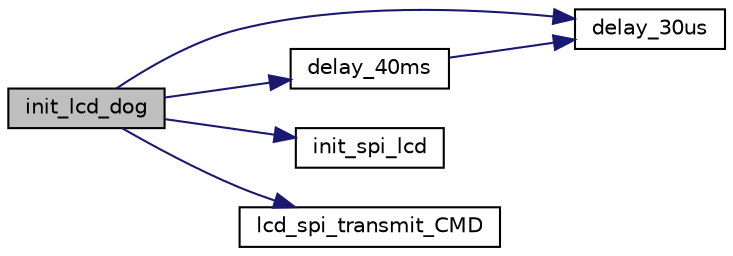 digraph "init_lcd_dog"
{
 // LATEX_PDF_SIZE
  edge [fontname="Helvetica",fontsize="10",labelfontname="Helvetica",labelfontsize="10"];
  node [fontname="Helvetica",fontsize="10",shape=record];
  rankdir="LR";
  Node1 [label="init_lcd_dog",height=0.2,width=0.4,color="black", fillcolor="grey75", style="filled", fontcolor="black",tooltip=" "];
  Node1 -> Node2 [color="midnightblue",fontsize="10",style="solid",fontname="Helvetica"];
  Node2 [label="delay_30us",height=0.2,width=0.4,color="black", fillcolor="white", style="filled",URL="$lcd_8c.html#a945fcfddb2cd3089d44b3f0201f97519",tooltip=" "];
  Node1 -> Node3 [color="midnightblue",fontsize="10",style="solid",fontname="Helvetica"];
  Node3 [label="delay_40ms",height=0.2,width=0.4,color="black", fillcolor="white", style="filled",URL="$lcd_8c.html#a54dfe53179770995a964dd56ab7d1ad3",tooltip=" "];
  Node3 -> Node2 [color="midnightblue",fontsize="10",style="solid",fontname="Helvetica"];
  Node1 -> Node4 [color="midnightblue",fontsize="10",style="solid",fontname="Helvetica"];
  Node4 [label="init_spi_lcd",height=0.2,width=0.4,color="black", fillcolor="white", style="filled",URL="$lcd_8c.html#a0f268347583db61f04a11de5afafb08b",tooltip=" "];
  Node1 -> Node5 [color="midnightblue",fontsize="10",style="solid",fontname="Helvetica"];
  Node5 [label="lcd_spi_transmit_CMD",height=0.2,width=0.4,color="black", fillcolor="white", style="filled",URL="$lcd_8c.html#a5a553c70392ad5ff03d55ea16c3d2c43",tooltip=" "];
}
